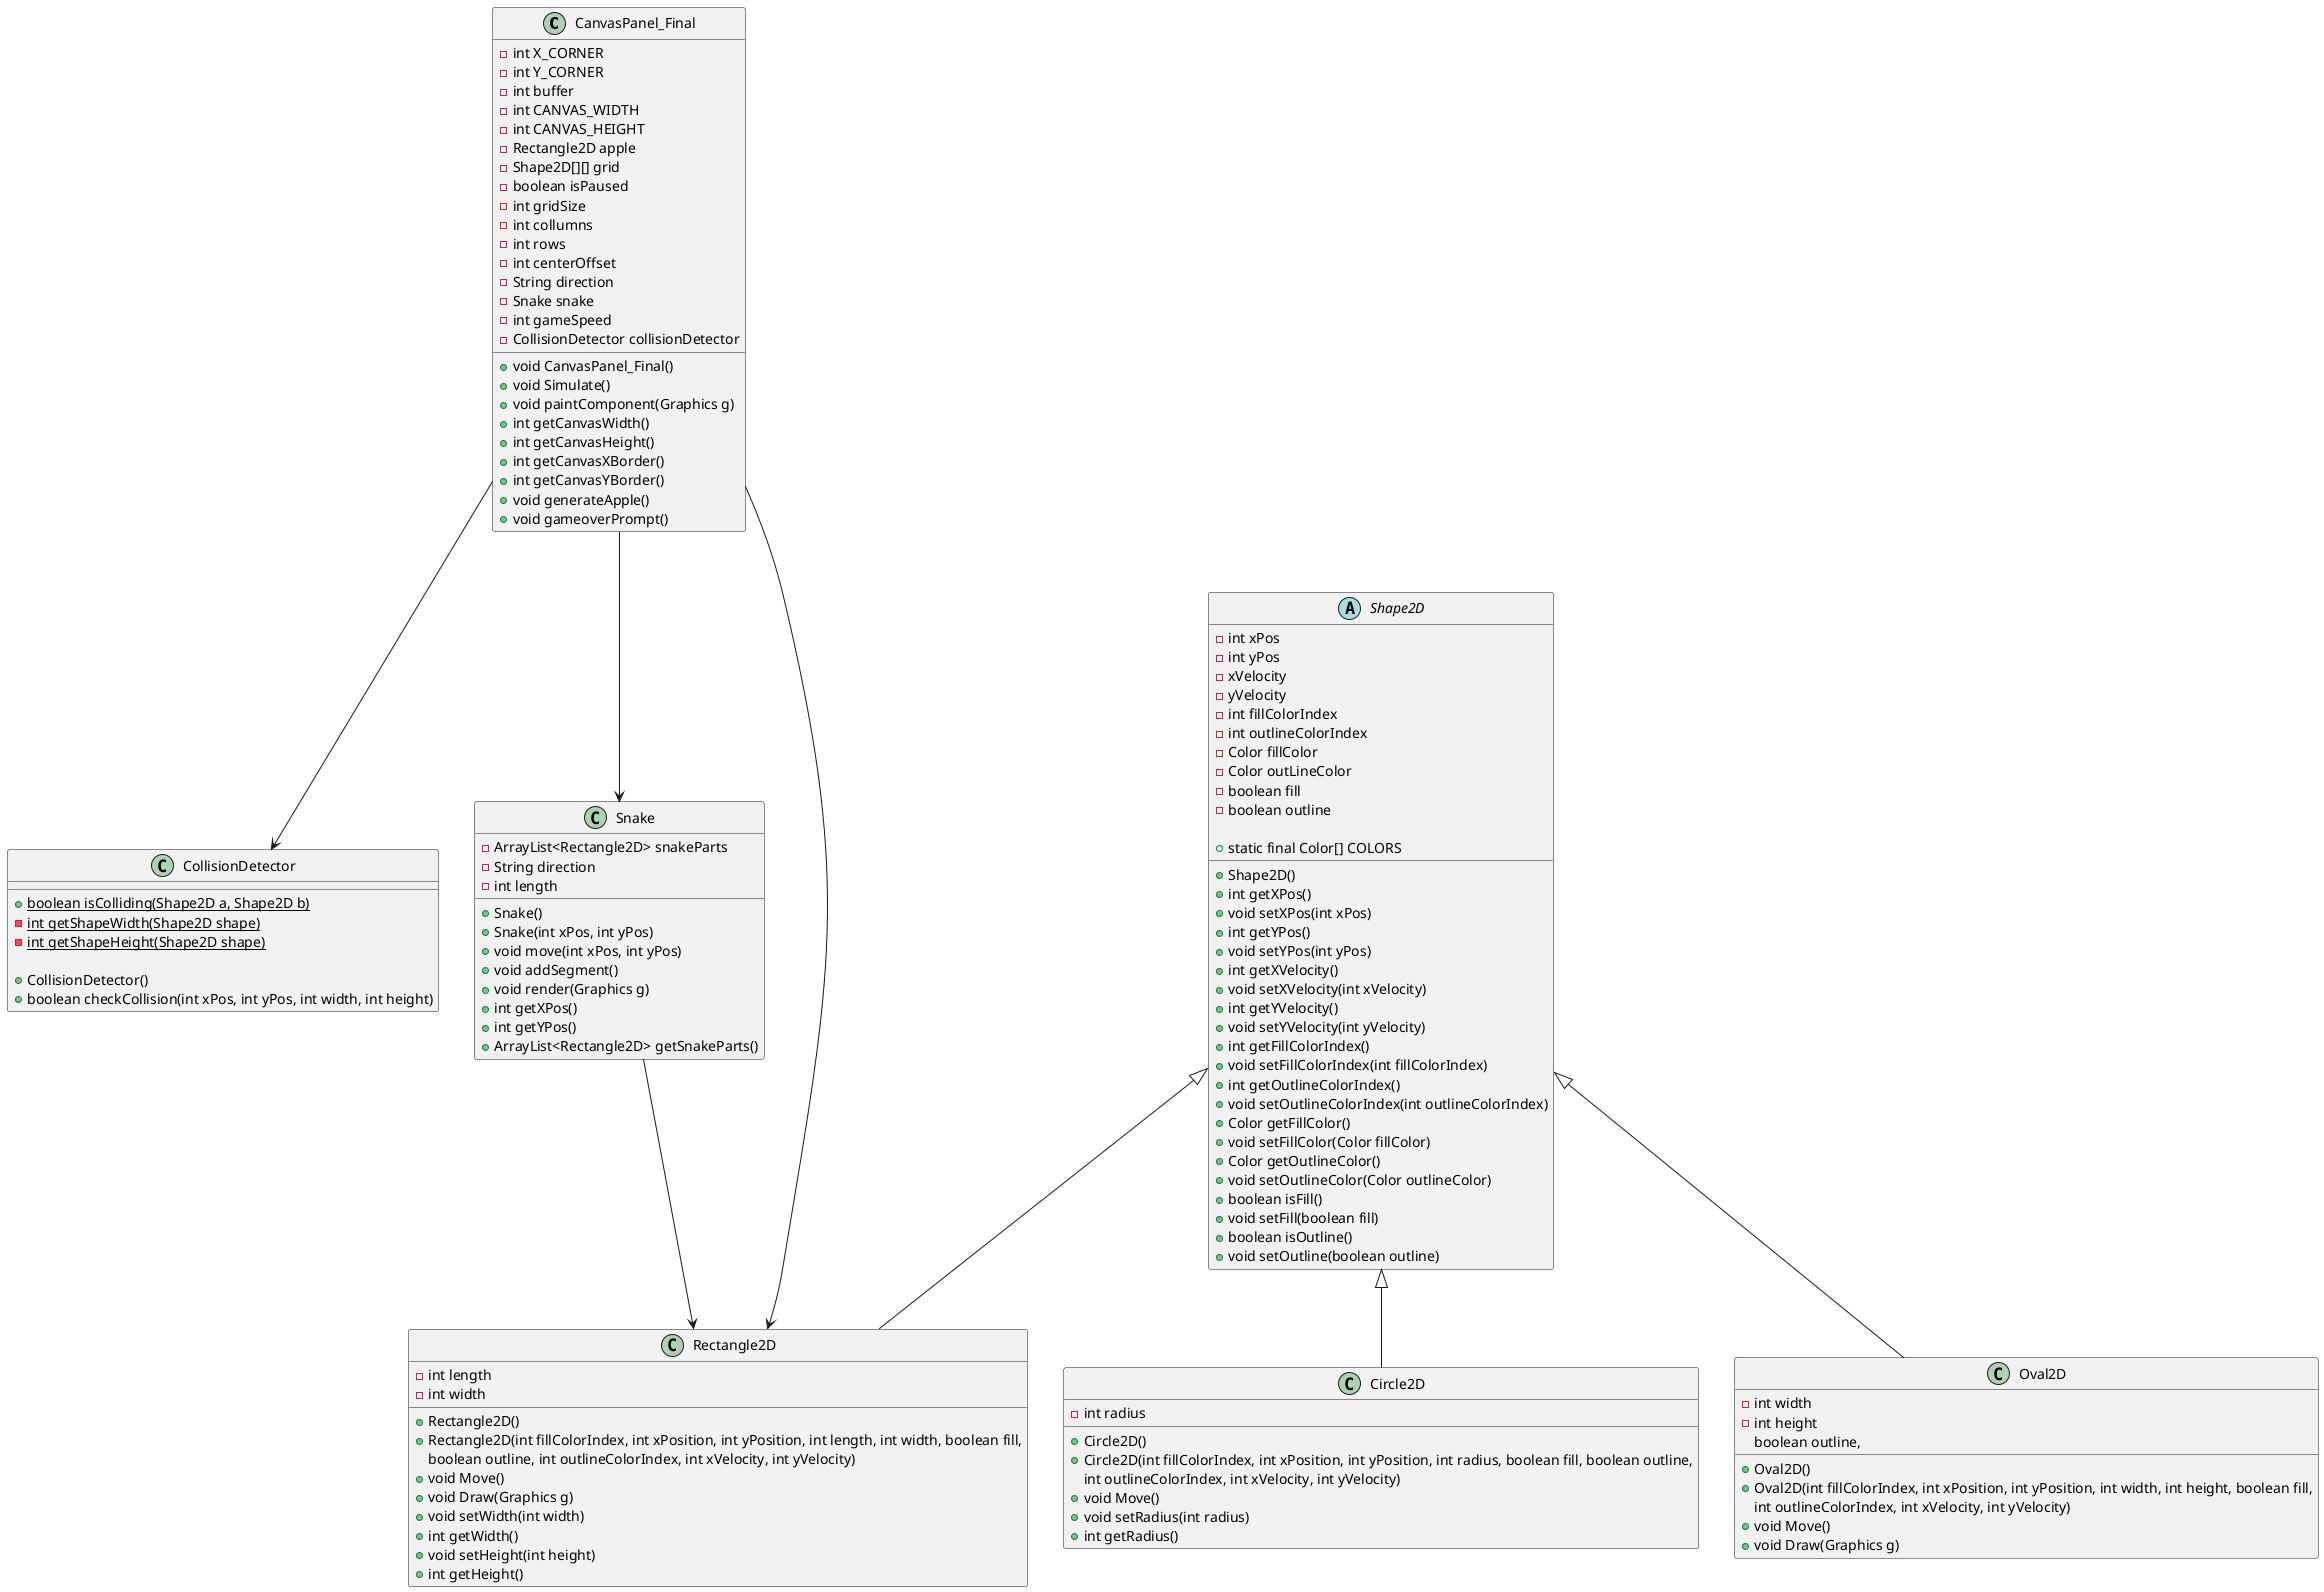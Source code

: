 @startuml

class CanvasPanel_Final {
    - int X_CORNER
    - int Y_CORNER 
    - int buffer 
    - int CANVAS_WIDTH
    - int CANVAS_HEIGHT
    - Rectangle2D apple
    - Shape2D[][] grid
    - boolean isPaused
    - int gridSize
    - int collumns
    - int rows
    - int centerOffset
    - String direction 
    - Snake snake
    - int gameSpeed 
    -CollisionDetector collisionDetector

    +void CanvasPanel_Final()
    +void Simulate()
    +void paintComponent(Graphics g)
    +int getCanvasWidth()
    +int getCanvasHeight()
    +int getCanvasXBorder()
    +int getCanvasYBorder()
    +void generateApple()
    +void gameoverPrompt()
}

class CollisionDetector {
     + {static} boolean isColliding(Shape2D a, Shape2D b)
     - {static} int getShapeWidth(Shape2D shape)
     - {static} int getShapeHeight(Shape2D shape)

    +CollisionDetector()
    +boolean checkCollision(int xPos, int yPos, int width, int height)
}

class Snake {
    - ArrayList<Rectangle2D> snakeParts
    - String direction
    - int length
    + Snake()
    + Snake(int xPos, int yPos)
    + void move(int xPos, int yPos)
    + void addSegment()
    +void render(Graphics g)
    +int getXPos()
    +int getYPos()
    + ArrayList<Rectangle2D> getSnakeParts()
}


abstract class Shape2D{
    - int xPos
    - int yPos
    - xVelocity
    - yVelocity
    - int fillColorIndex
    - int outlineColorIndex
    - Color fillColor
    - Color outLineColor
    - boolean fill 
    - boolean outline

    +static final Color[] COLORS
    + Shape2D()
    + int getXPos()
    + void setXPos(int xPos)
    + int getYPos()
    + void setYPos(int yPos)
    + int getXVelocity()
    + void setXVelocity(int xVelocity)
    + int getYVelocity()
    + void setYVelocity(int yVelocity)
    + int getFillColorIndex()
    + void setFillColorIndex(int fillColorIndex)
    + int getOutlineColorIndex()
    + void setOutlineColorIndex(int outlineColorIndex)
    + Color getFillColor()
    + void setFillColor(Color fillColor)
    + Color getOutlineColor()
    + void setOutlineColor(Color outlineColor)
    + boolean isFill()
    + void setFill(boolean fill)
    + boolean isOutline()
    + void setOutline(boolean outline)
}

class Circle2D {
    - int radius 
    + Circle2D()
    + Circle2D(int fillColorIndex, int xPosition, int yPosition, int radius, boolean fill, boolean outline,
            int outlineColorIndex, int xVelocity, int yVelocity)
    + void Move()
    + void setRadius(int radius)
    + int getRadius()
}


class Rectangle2D {
    - int length
    - int width

    + Rectangle2D()
    + Rectangle2D(int fillColorIndex, int xPosition, int yPosition, int length, int width, boolean fill,
            boolean outline, int outlineColorIndex, int xVelocity, int yVelocity)
    + void Move()
    + void Draw(Graphics g)
    + void setWidth(int width)
    + int getWidth()
    + void setHeight(int height)
    + int getHeight()
}

class Oval2D {
    - int width
    - int height
    + Oval2D()
    + Oval2D(int fillColorIndex, int xPosition, int yPosition, int width, int height, boolean fill,
            boolean outline,
            int outlineColorIndex, int xVelocity, int yVelocity)
    + void Move()
    + void Draw(Graphics g)

}

Shape2D <|-- Circle2D
Shape2D <|-- Rectangle2D
Shape2D <|-- Oval2D

CanvasPanel_Final --> CollisionDetector
CanvasPanel_Final --> Snake
CanvasPanel_Final --> Rectangle2D
Snake --> Rectangle2D



@enduml